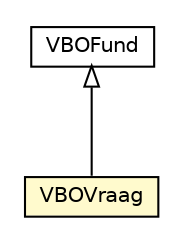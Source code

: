 #!/usr/local/bin/dot
#
# Class diagram 
# Generated by UMLGraph version R5_6-24-gf6e263 (http://www.umlgraph.org/)
#

digraph G {
	edge [fontname="Helvetica",fontsize=10,labelfontname="Helvetica",labelfontsize=10];
	node [fontname="Helvetica",fontsize=10,shape=plaintext];
	nodesep=0.25;
	ranksep=0.5;
	// nl.egem.stuf.sector.bg._0204.VBOVraag
	c231282 [label=<<table title="nl.egem.stuf.sector.bg._0204.VBOVraag" border="0" cellborder="1" cellspacing="0" cellpadding="2" port="p" bgcolor="lemonChiffon" href="./VBOVraag.html">
		<tr><td><table border="0" cellspacing="0" cellpadding="1">
<tr><td align="center" balign="center"> VBOVraag </td></tr>
		</table></td></tr>
		</table>>, URL="./VBOVraag.html", fontname="Helvetica", fontcolor="black", fontsize=10.0];
	// nl.egem.stuf.sector.bg._0204.VBOFund
	c231287 [label=<<table title="nl.egem.stuf.sector.bg._0204.VBOFund" border="0" cellborder="1" cellspacing="0" cellpadding="2" port="p" href="./VBOFund.html">
		<tr><td><table border="0" cellspacing="0" cellpadding="1">
<tr><td align="center" balign="center"> VBOFund </td></tr>
		</table></td></tr>
		</table>>, URL="./VBOFund.html", fontname="Helvetica", fontcolor="black", fontsize=10.0];
	//nl.egem.stuf.sector.bg._0204.VBOVraag extends nl.egem.stuf.sector.bg._0204.VBOFund
	c231287:p -> c231282:p [dir=back,arrowtail=empty];
}

